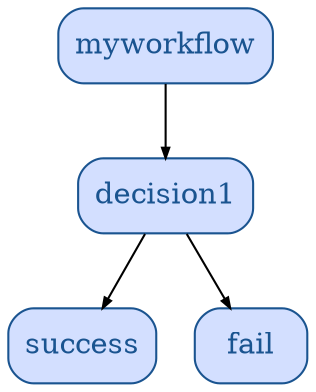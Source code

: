 digraph G {
  myworkflow [ fillcolor="#D3DFFF" shape="box" color="#1A5490" fontcolor="#1A5490" style="rounded,filled" ];
  decision1 [ fillcolor="#D3DFFF" shape="box" color="#1A5490" fontcolor="#1A5490" style="rounded,filled" ];
  success [ fillcolor="#D3DFFF" shape="box" color="#1A5490" fontcolor="#1A5490" style="rounded,filled" ];
  fail [ fillcolor="#D3DFFF" shape="box" color="#1A5490" fontcolor="#1A5490" style="rounded,filled" ];
  myworkflow -> decision1 [ arrowsize="0.5" ];
  decision1 -> success [ arrowsize="0.5" ];
  decision1 -> fail [ arrowsize="0.5" ];
}
